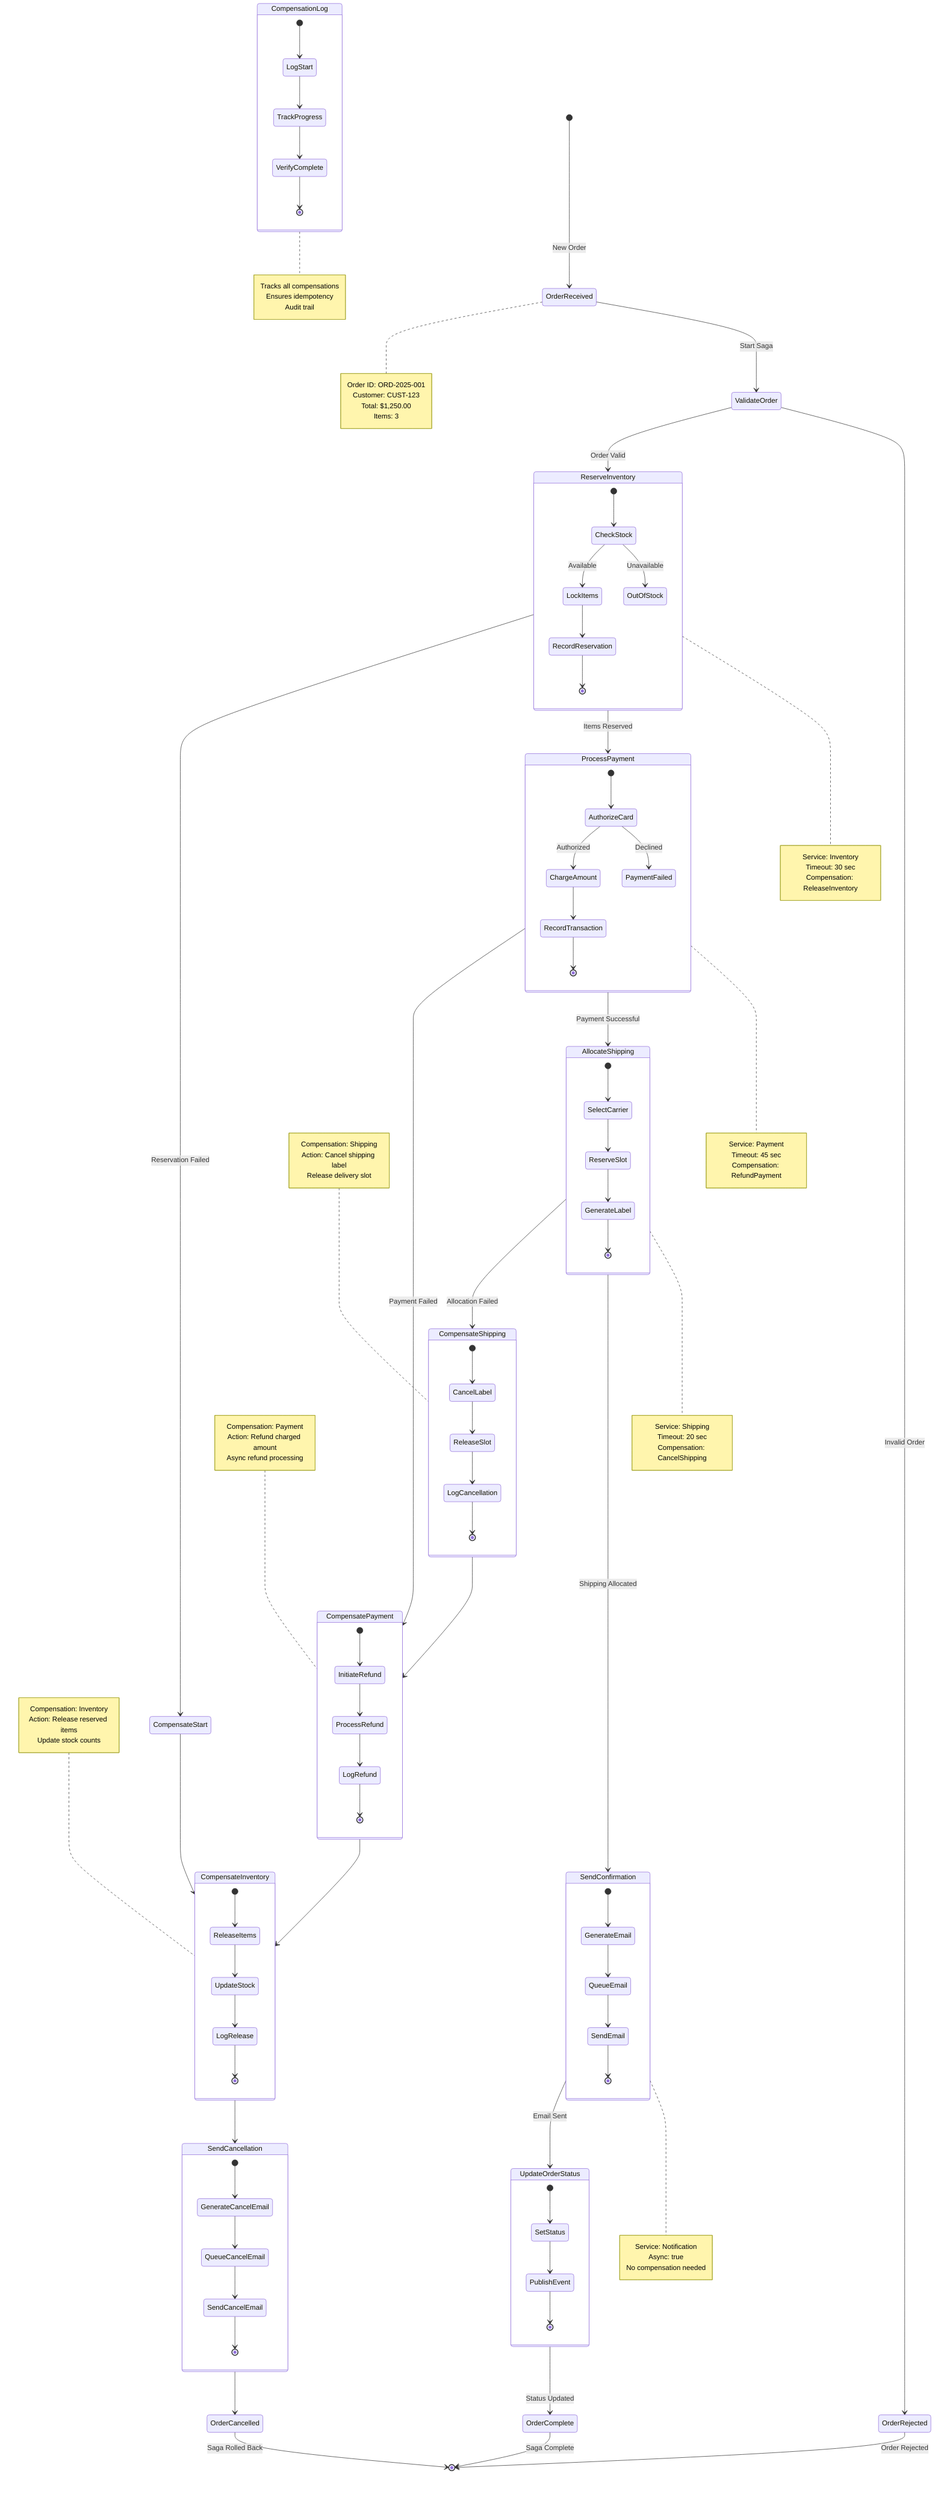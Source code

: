 %% Saga Pattern - Real-World Order Processing Example
%% Shows distributed transaction with compensation logic
%% Establishes reliable multi-service transactions with rollback capability
%% Version: 1.0
%% Last Updated: 2025-10-14

stateDiagram-v2
    [*] --> OrderReceived: New Order

    OrderReceived --> ValidateOrder: Start Saga
    note right of OrderReceived
        Order ID: ORD-2025-001
        Customer: CUST-123
        Total: $1,250.00
        Items: 3
    end note

    ValidateOrder --> ReserveInventory: Order Valid
    ValidateOrder --> OrderRejected: Invalid Order

    state ReserveInventory {
        [*] --> CheckStock
        CheckStock --> LockItems: Available
        CheckStock --> OutOfStock: Unavailable
        LockItems --> RecordReservation
        RecordReservation --> [*]
    }
    note right of ReserveInventory
        Service: Inventory
        Timeout: 30 sec
        Compensation: ReleaseInventory
    end note

    ReserveInventory --> ProcessPayment: Items Reserved
    ReserveInventory --> CompensateStart: Reservation Failed

    state ProcessPayment {
        [*] --> AuthorizeCard
        AuthorizeCard --> ChargeAmount: Authorized
        AuthorizeCard --> PaymentFailed: Declined
        ChargeAmount --> RecordTransaction
        RecordTransaction --> [*]
    }
    note right of ProcessPayment
        Service: Payment
        Timeout: 45 sec
        Compensation: RefundPayment
    end note

    ProcessPayment --> AllocateShipping: Payment Successful
    ProcessPayment --> CompensatePayment: Payment Failed

    state AllocateShipping {
        [*] --> SelectCarrier
        SelectCarrier --> ReserveSlot
        ReserveSlot --> GenerateLabel
        GenerateLabel --> [*]
    }
    note right of AllocateShipping
        Service: Shipping
        Timeout: 20 sec
        Compensation: CancelShipping
    end note

    AllocateShipping --> SendConfirmation: Shipping Allocated
    AllocateShipping --> CompensateShipping: Allocation Failed

    state SendConfirmation {
        [*] --> GenerateEmail
        GenerateEmail --> QueueEmail
        QueueEmail --> SendEmail
        SendEmail --> [*]
    }
    note right of SendConfirmation
        Service: Notification
        Async: true
        No compensation needed
    end note

    SendConfirmation --> UpdateOrderStatus: Email Sent

    state UpdateOrderStatus {
        [*] --> SetStatus
        SetStatus --> PublishEvent
        PublishEvent --> [*]
    }

    UpdateOrderStatus --> OrderComplete: Status Updated

    OrderComplete --> [*]: Saga Complete

    %% Compensation flow
    CompensateStart --> CompensateInventory
    CompensatePayment --> CompensateInventory
    CompensateShipping --> CompensatePayment

    state CompensateInventory {
        [*] --> ReleaseItems
        ReleaseItems --> UpdateStock
        UpdateStock --> LogRelease
        LogRelease --> [*]
    }
    note left of CompensateInventory
        Compensation: Inventory
        Action: Release reserved items
        Update stock counts
    end note

    state CompensatePayment {
        [*] --> InitiateRefund
        InitiateRefund --> ProcessRefund
        ProcessRefund --> LogRefund
        LogRefund --> [*]
    }
    note left of CompensatePayment
        Compensation: Payment
        Action: Refund charged amount
        Async refund processing
    end note

    state CompensateShipping {
        [*] --> CancelLabel
        CancelLabel --> ReleaseSlot
        ReleaseSlot --> LogCancellation
        LogCancellation --> [*]
    }
    note left of CompensateShipping
        Compensation: Shipping
        Action: Cancel shipping label
        Release delivery slot
    end note

    CompensateInventory --> SendCancellation

    state SendCancellation {
        [*] --> GenerateCancelEmail
        GenerateCancelEmail --> QueueCancelEmail
        QueueCancelEmail --> SendCancelEmail
        SendCancelEmail --> [*]
    }

    SendCancellation --> OrderCancelled
    OrderCancelled --> [*]: Saga Rolled Back
    OrderRejected --> [*]: Order Rejected

    %% Parallel compensation tracking
    state CompensationLog {
        [*] --> LogStart
        LogStart --> TrackProgress
        TrackProgress --> VerifyComplete
        VerifyComplete --> [*]
    }
    note right of CompensationLog
        Tracks all compensations
        Ensures idempotency
        Audit trail
    end note